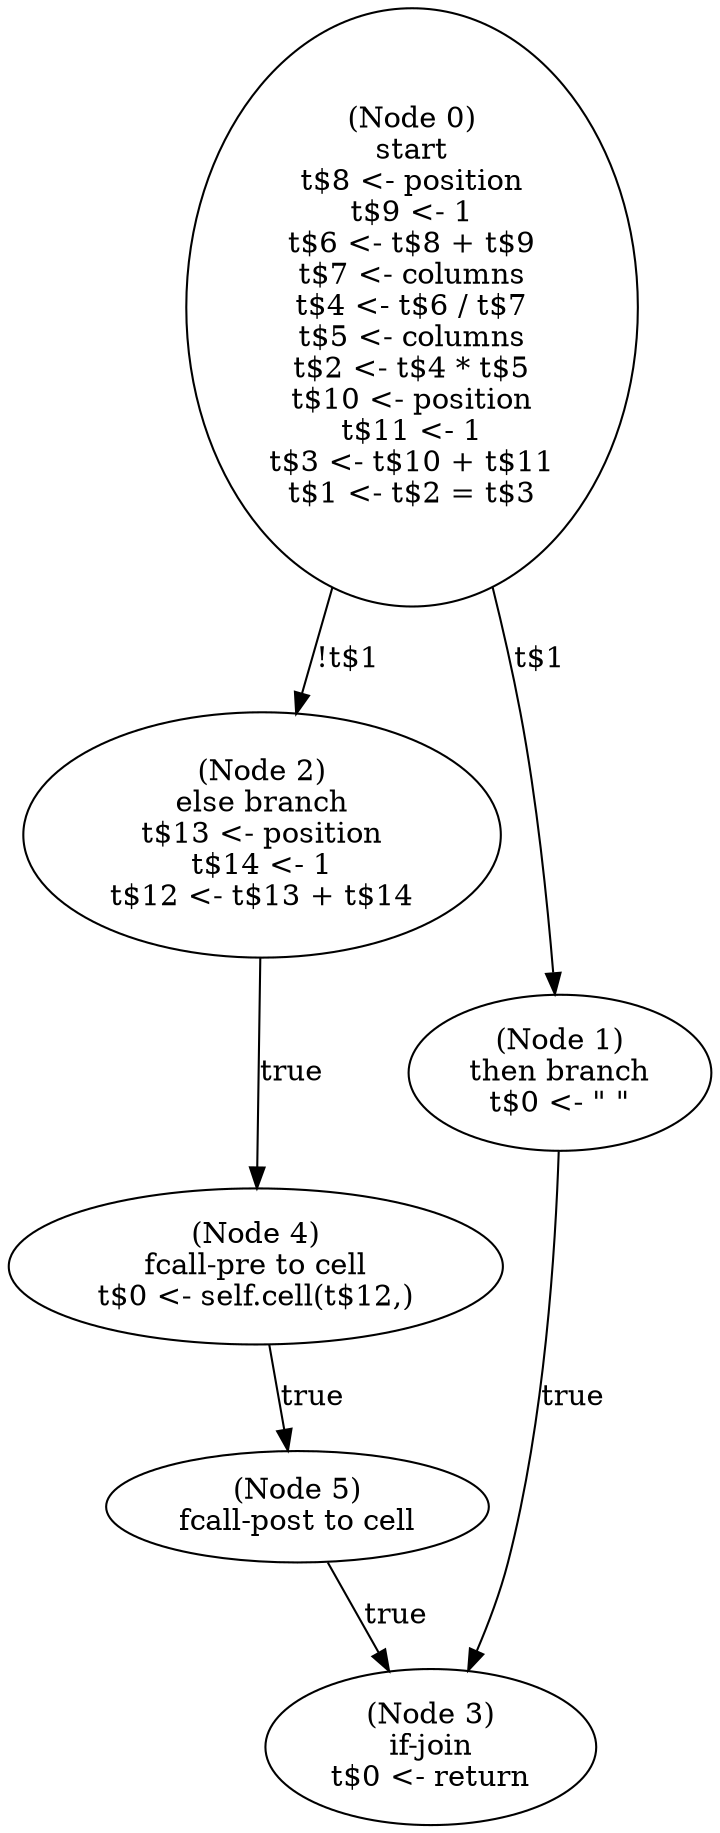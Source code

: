 digraph east_pre {
  n0 [label="(Node 0)\nstart\nt$8 <- position\nt$9 <- 1\nt$6 <- t$8 + t$9\nt$7 <- columns\nt$4 <- t$6 / t$7\nt$5 <- columns\nt$2 <- t$4 * t$5\nt$10 <- position\nt$11 <- 1\nt$3 <- t$10 + t$11\nt$1 <- t$2 = t$3\n"];
 n0 -> n2 [label="!t$1"];
 n0 -> n1 [label="t$1"];
  n1 [label="(Node 1)\nthen branch\nt$0 <- \" \"\n"];
 n1 -> n3 [label="true"];
  n2 [label="(Node 2)\nelse branch\nt$13 <- position\nt$14 <- 1\nt$12 <- t$13 + t$14\n"];
 n2 -> n4 [label="true"];
  n3 [label="(Node 3)\nif-join\nt$0 <- return\n"];
  n4 [label="(Node 4)\nfcall-pre to cell\nt$0 <- self.cell(t$12,)\n"];
 n4 -> n5 [label="true"];
  n5 [label="(Node 5)\nfcall-post to cell\n"];
 n5 -> n3 [label="true"];
}
